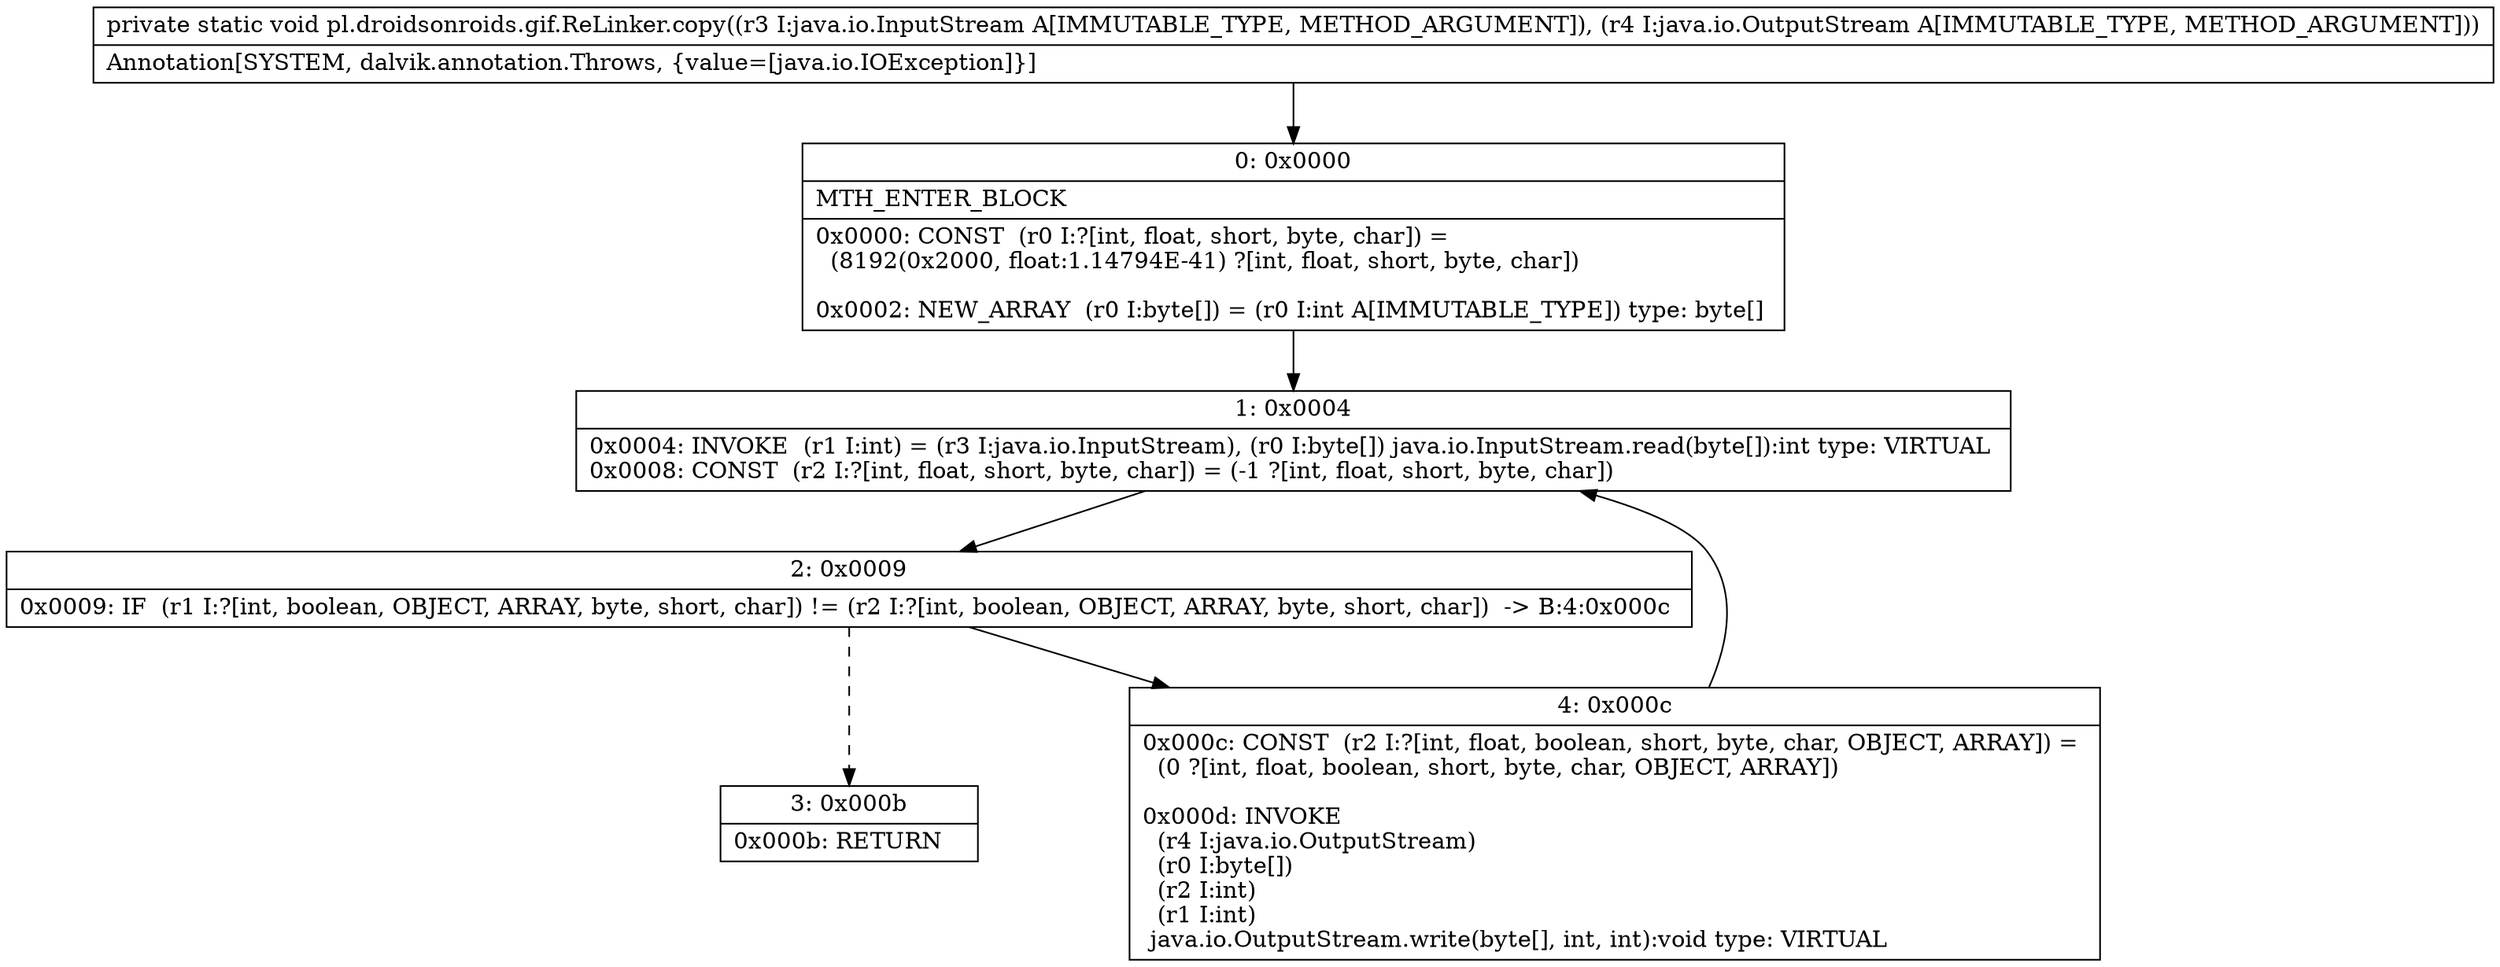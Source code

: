 digraph "CFG forpl.droidsonroids.gif.ReLinker.copy(Ljava\/io\/InputStream;Ljava\/io\/OutputStream;)V" {
Node_0 [shape=record,label="{0\:\ 0x0000|MTH_ENTER_BLOCK\l|0x0000: CONST  (r0 I:?[int, float, short, byte, char]) = \l  (8192(0x2000, float:1.14794E\-41) ?[int, float, short, byte, char])\l \l0x0002: NEW_ARRAY  (r0 I:byte[]) = (r0 I:int A[IMMUTABLE_TYPE]) type: byte[] \l}"];
Node_1 [shape=record,label="{1\:\ 0x0004|0x0004: INVOKE  (r1 I:int) = (r3 I:java.io.InputStream), (r0 I:byte[]) java.io.InputStream.read(byte[]):int type: VIRTUAL \l0x0008: CONST  (r2 I:?[int, float, short, byte, char]) = (\-1 ?[int, float, short, byte, char]) \l}"];
Node_2 [shape=record,label="{2\:\ 0x0009|0x0009: IF  (r1 I:?[int, boolean, OBJECT, ARRAY, byte, short, char]) != (r2 I:?[int, boolean, OBJECT, ARRAY, byte, short, char])  \-\> B:4:0x000c \l}"];
Node_3 [shape=record,label="{3\:\ 0x000b|0x000b: RETURN   \l}"];
Node_4 [shape=record,label="{4\:\ 0x000c|0x000c: CONST  (r2 I:?[int, float, boolean, short, byte, char, OBJECT, ARRAY]) = \l  (0 ?[int, float, boolean, short, byte, char, OBJECT, ARRAY])\l \l0x000d: INVOKE  \l  (r4 I:java.io.OutputStream)\l  (r0 I:byte[])\l  (r2 I:int)\l  (r1 I:int)\l java.io.OutputStream.write(byte[], int, int):void type: VIRTUAL \l}"];
MethodNode[shape=record,label="{private static void pl.droidsonroids.gif.ReLinker.copy((r3 I:java.io.InputStream A[IMMUTABLE_TYPE, METHOD_ARGUMENT]), (r4 I:java.io.OutputStream A[IMMUTABLE_TYPE, METHOD_ARGUMENT]))  | Annotation[SYSTEM, dalvik.annotation.Throws, \{value=[java.io.IOException]\}]\l}"];
MethodNode -> Node_0;
Node_0 -> Node_1;
Node_1 -> Node_2;
Node_2 -> Node_3[style=dashed];
Node_2 -> Node_4;
Node_4 -> Node_1;
}


